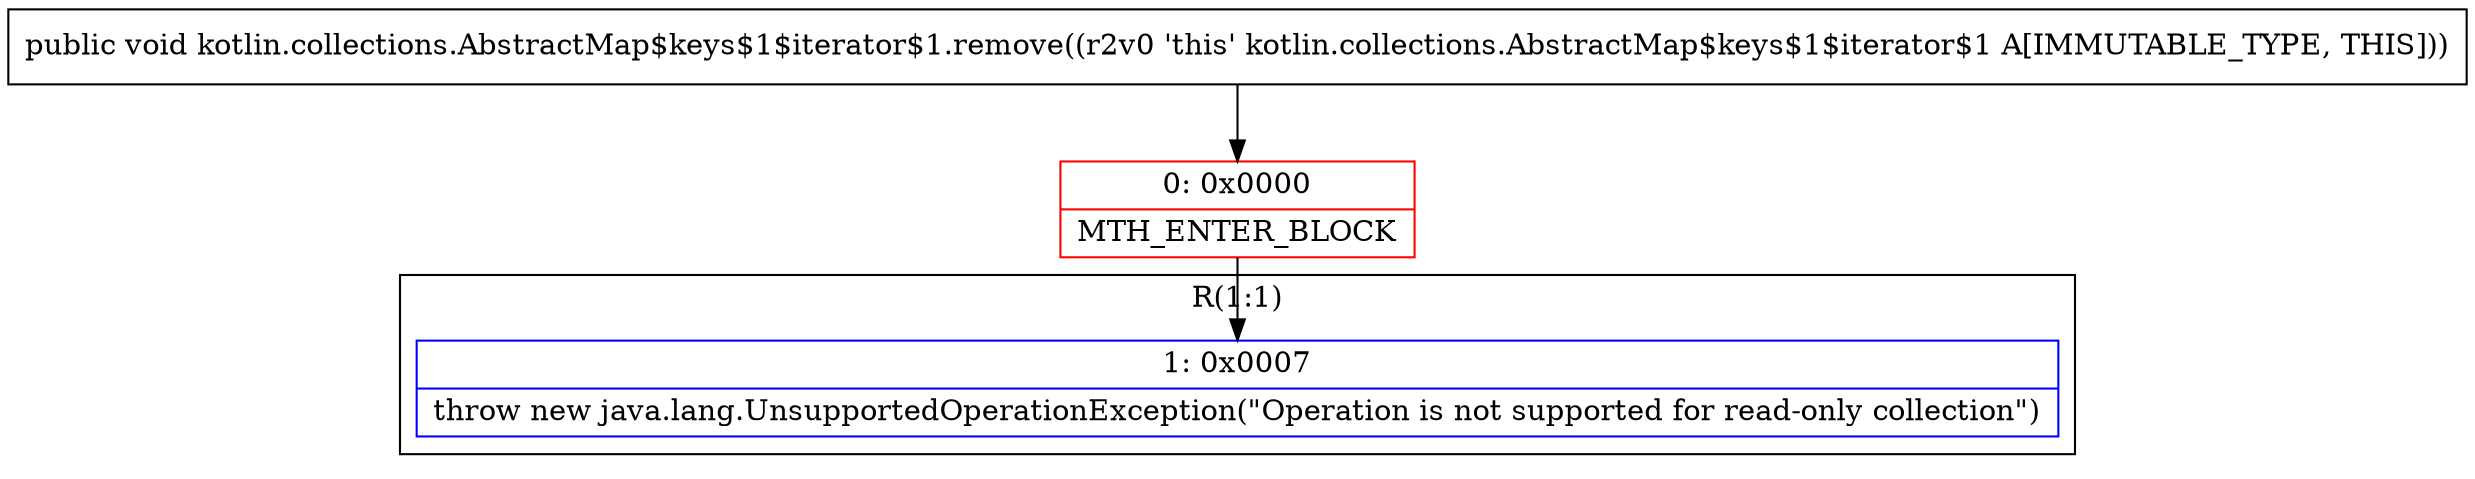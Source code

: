 digraph "CFG forkotlin.collections.AbstractMap$keys$1$iterator$1.remove()V" {
subgraph cluster_Region_823292042 {
label = "R(1:1)";
node [shape=record,color=blue];
Node_1 [shape=record,label="{1\:\ 0x0007|throw new java.lang.UnsupportedOperationException(\"Operation is not supported for read\-only collection\")\l}"];
}
Node_0 [shape=record,color=red,label="{0\:\ 0x0000|MTH_ENTER_BLOCK\l}"];
MethodNode[shape=record,label="{public void kotlin.collections.AbstractMap$keys$1$iterator$1.remove((r2v0 'this' kotlin.collections.AbstractMap$keys$1$iterator$1 A[IMMUTABLE_TYPE, THIS])) }"];
MethodNode -> Node_0;
Node_0 -> Node_1;
}

